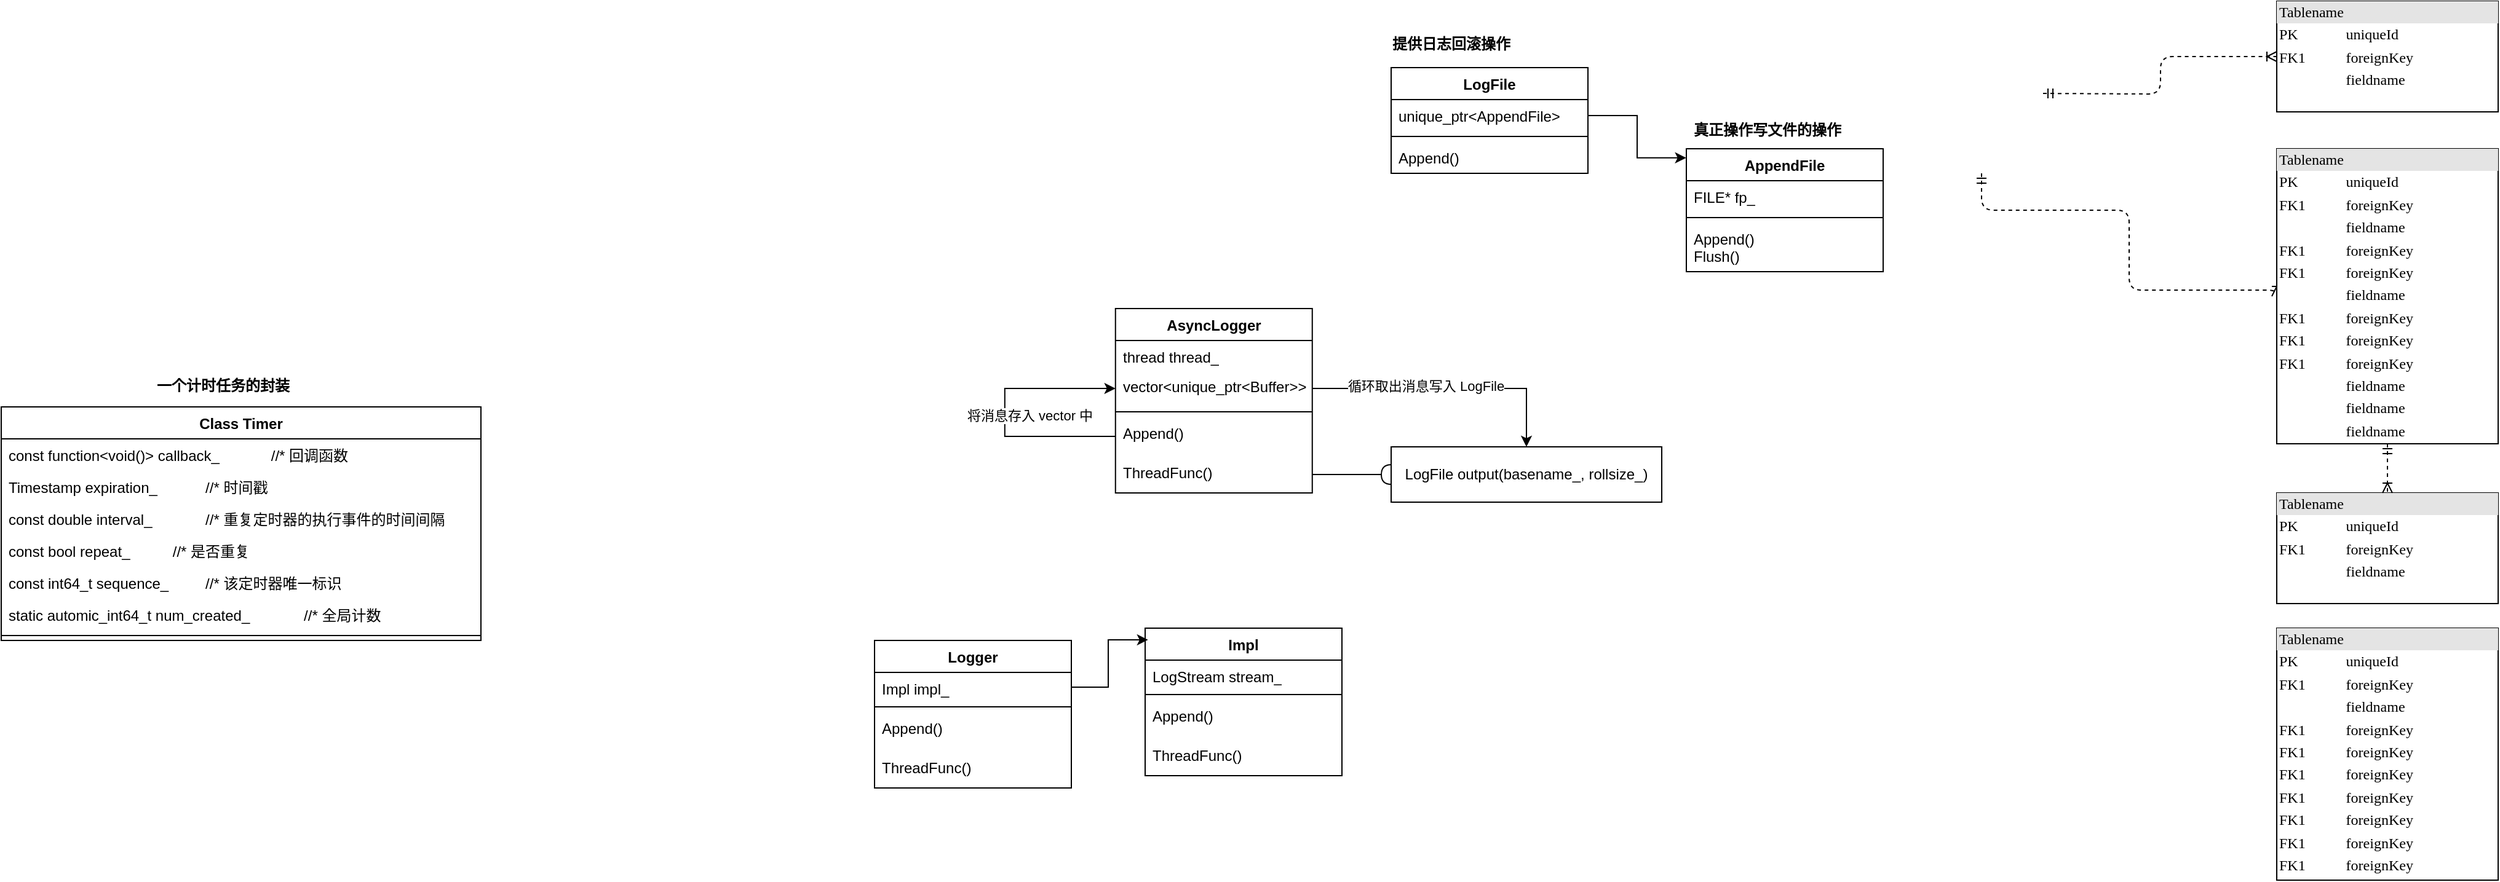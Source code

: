<mxfile version="27.0.1">
  <diagram name="Page-1" id="2ca16b54-16f6-2749-3443-fa8db7711227">
    <mxGraphModel dx="1855" dy="1161" grid="1" gridSize="10" guides="1" tooltips="1" connect="1" arrows="1" fold="1" page="1" pageScale="1" pageWidth="1100" pageHeight="850" background="none" math="0" shadow="0">
      <root>
        <mxCell id="0" />
        <mxCell id="1" parent="0" />
        <mxCell id="2ed32ef02a7f4228-19" style="edgeStyle=orthogonalEdgeStyle;html=1;dashed=1;labelBackgroundColor=none;startArrow=ERmandOne;endArrow=ERoneToMany;fontFamily=Verdana;fontSize=12;align=left;entryX=0;entryY=0.5;" parent="1" target="2ed32ef02a7f4228-10" edge="1">
          <mxGeometry relative="1" as="geometry">
            <Array as="points">
              <mxPoint x="590" y="260" />
              <mxPoint x="710" y="260" />
              <mxPoint x="710" y="325" />
            </Array>
            <mxPoint x="590" y="230" as="sourcePoint" />
          </mxGeometry>
        </mxCell>
        <mxCell id="2ed32ef02a7f4228-20" style="edgeStyle=orthogonalEdgeStyle;html=1;dashed=1;labelBackgroundColor=none;startArrow=ERmandOne;endArrow=ERoneToMany;fontFamily=Verdana;fontSize=12;align=left;" parent="1" target="2ed32ef02a7f4228-11" edge="1">
          <mxGeometry relative="1" as="geometry">
            <mxPoint x="640" y="165" as="sourcePoint" />
          </mxGeometry>
        </mxCell>
        <mxCell id="2ed32ef02a7f4228-6" value="&lt;div style=&quot;box-sizing: border-box ; width: 100% ; background: #e4e4e4 ; padding: 2px&quot;&gt;Tablename&lt;/div&gt;&lt;table style=&quot;width: 100% ; font-size: 1em&quot; cellpadding=&quot;2&quot; cellspacing=&quot;0&quot;&gt;&lt;tbody&gt;&lt;tr&gt;&lt;td&gt;PK&lt;/td&gt;&lt;td&gt;uniqueId&lt;/td&gt;&lt;/tr&gt;&lt;tr&gt;&lt;td&gt;FK1&lt;/td&gt;&lt;td&gt;foreignKey&lt;/td&gt;&lt;/tr&gt;&lt;tr&gt;&lt;td&gt;&lt;/td&gt;&lt;td&gt;fieldname&lt;/td&gt;&lt;/tr&gt;&lt;tr&gt;&lt;td&gt;FK1&lt;br&gt;&lt;/td&gt;&lt;td&gt;foreignKey&lt;br&gt;&lt;/td&gt;&lt;/tr&gt;&lt;tr&gt;&lt;td&gt;FK1&lt;br&gt;&lt;/td&gt;&lt;td&gt;foreignKey&lt;br&gt;&lt;/td&gt;&lt;/tr&gt;&lt;tr&gt;&lt;td&gt;FK1&lt;br&gt;&lt;/td&gt;&lt;td&gt;foreignKey&lt;br&gt;&lt;/td&gt;&lt;/tr&gt;&lt;tr&gt;&lt;td&gt;FK1&lt;br&gt;&lt;/td&gt;&lt;td&gt;foreignKey&lt;br&gt;&lt;/td&gt;&lt;/tr&gt;&lt;tr&gt;&lt;td&gt;FK1&lt;br&gt;&lt;/td&gt;&lt;td&gt;foreignKey&lt;br&gt;&lt;/td&gt;&lt;/tr&gt;&lt;tr&gt;&lt;td&gt;FK1&lt;br&gt;&lt;/td&gt;&lt;td&gt;foreignKey&lt;br&gt;&lt;/td&gt;&lt;/tr&gt;&lt;tr&gt;&lt;td&gt;FK1&lt;br&gt;&lt;/td&gt;&lt;td&gt;foreignKey&lt;br&gt;&lt;/td&gt;&lt;/tr&gt;&lt;/tbody&gt;&lt;/table&gt;" style="verticalAlign=top;align=left;overflow=fill;html=1;rounded=0;shadow=0;comic=0;labelBackgroundColor=none;strokeWidth=1;fontFamily=Verdana;fontSize=12" parent="1" vertex="1">
          <mxGeometry x="830" y="600" width="180" height="205" as="geometry" />
        </mxCell>
        <mxCell id="2ed32ef02a7f4228-9" value="&lt;div style=&quot;box-sizing:border-box;width:100%;background:#e4e4e4;padding:2px;&quot;&gt;Tablename&lt;/div&gt;&lt;table style=&quot;width:100%;font-size:1em;&quot; cellpadding=&quot;2&quot; cellspacing=&quot;0&quot;&gt;&lt;tr&gt;&lt;td&gt;PK&lt;/td&gt;&lt;td&gt;uniqueId&lt;/td&gt;&lt;/tr&gt;&lt;tr&gt;&lt;td&gt;FK1&lt;/td&gt;&lt;td&gt;foreignKey&lt;/td&gt;&lt;/tr&gt;&lt;tr&gt;&lt;td&gt;&lt;/td&gt;&lt;td&gt;fieldname&lt;/td&gt;&lt;/tr&gt;&lt;/table&gt;" style="verticalAlign=top;align=left;overflow=fill;html=1;rounded=0;shadow=0;comic=0;labelBackgroundColor=none;strokeWidth=1;fontFamily=Verdana;fontSize=12" parent="1" vertex="1">
          <mxGeometry x="830" y="490" width="180" height="90" as="geometry" />
        </mxCell>
        <mxCell id="2ed32ef02a7f4228-21" style="edgeStyle=orthogonalEdgeStyle;html=1;entryX=0.5;entryY=0;dashed=1;labelBackgroundColor=none;startArrow=ERmandOne;endArrow=ERoneToMany;fontFamily=Verdana;fontSize=12;align=left;" parent="1" source="2ed32ef02a7f4228-10" target="2ed32ef02a7f4228-9" edge="1">
          <mxGeometry relative="1" as="geometry" />
        </mxCell>
        <mxCell id="2ed32ef02a7f4228-10" value="&lt;div style=&quot;box-sizing: border-box ; width: 100% ; background: #e4e4e4 ; padding: 2px&quot;&gt;Tablename&lt;/div&gt;&lt;table style=&quot;width: 100% ; font-size: 1em&quot; cellpadding=&quot;2&quot; cellspacing=&quot;0&quot;&gt;&lt;tbody&gt;&lt;tr&gt;&lt;td&gt;PK&lt;/td&gt;&lt;td&gt;uniqueId&lt;/td&gt;&lt;/tr&gt;&lt;tr&gt;&lt;td&gt;FK1&lt;/td&gt;&lt;td&gt;foreignKey&lt;/td&gt;&lt;/tr&gt;&lt;tr&gt;&lt;td&gt;&lt;/td&gt;&lt;td&gt;fieldname&lt;/td&gt;&lt;/tr&gt;&lt;tr&gt;&lt;td&gt;FK1&lt;br&gt;&lt;/td&gt;&lt;td&gt;foreignKey&lt;br&gt;&lt;/td&gt;&lt;/tr&gt;&lt;tr&gt;&lt;td&gt;FK1&lt;br&gt;&lt;/td&gt;&lt;td&gt;foreignKey&lt;br&gt;&lt;/td&gt;&lt;/tr&gt;&lt;tr&gt;&lt;td&gt;&lt;br&gt;&lt;/td&gt;&lt;td&gt;fieldname&lt;br&gt;&lt;/td&gt;&lt;/tr&gt;&lt;tr&gt;&lt;td&gt;FK1&lt;br&gt;&lt;/td&gt;&lt;td&gt;foreignKey&lt;br&gt;&lt;/td&gt;&lt;/tr&gt;&lt;tr&gt;&lt;td&gt;FK1&lt;br&gt;&lt;/td&gt;&lt;td&gt;foreignKey&lt;br&gt;&lt;/td&gt;&lt;/tr&gt;&lt;tr&gt;&lt;td&gt;FK1&lt;br&gt;&lt;/td&gt;&lt;td&gt;foreignKey&lt;br&gt;&lt;/td&gt;&lt;/tr&gt;&lt;tr&gt;&lt;td&gt;&lt;br&gt;&lt;/td&gt;&lt;td&gt;fieldname&lt;br&gt;&lt;/td&gt;&lt;/tr&gt;&lt;tr&gt;&lt;td&gt;&lt;br&gt;&lt;/td&gt;&lt;td&gt;fieldname&lt;br&gt;&lt;/td&gt;&lt;/tr&gt;&lt;tr&gt;&lt;td&gt;&lt;br&gt;&lt;/td&gt;&lt;td&gt;fieldname&lt;br&gt;&lt;/td&gt;&lt;/tr&gt;&lt;/tbody&gt;&lt;/table&gt;" style="verticalAlign=top;align=left;overflow=fill;html=1;rounded=0;shadow=0;comic=0;labelBackgroundColor=none;strokeWidth=1;fontFamily=Verdana;fontSize=12" parent="1" vertex="1">
          <mxGeometry x="830" y="210" width="180" height="240" as="geometry" />
        </mxCell>
        <mxCell id="2ed32ef02a7f4228-11" value="&lt;div style=&quot;box-sizing:border-box;width:100%;background:#e4e4e4;padding:2px;&quot;&gt;Tablename&lt;/div&gt;&lt;table style=&quot;width:100%;font-size:1em;&quot; cellpadding=&quot;2&quot; cellspacing=&quot;0&quot;&gt;&lt;tr&gt;&lt;td&gt;PK&lt;/td&gt;&lt;td&gt;uniqueId&lt;/td&gt;&lt;/tr&gt;&lt;tr&gt;&lt;td&gt;FK1&lt;/td&gt;&lt;td&gt;foreignKey&lt;/td&gt;&lt;/tr&gt;&lt;tr&gt;&lt;td&gt;&lt;/td&gt;&lt;td&gt;fieldname&lt;/td&gt;&lt;/tr&gt;&lt;/table&gt;" style="verticalAlign=top;align=left;overflow=fill;html=1;rounded=0;shadow=0;comic=0;labelBackgroundColor=none;strokeWidth=1;fontFamily=Verdana;fontSize=12" parent="1" vertex="1">
          <mxGeometry x="830" y="90" width="180" height="90" as="geometry" />
        </mxCell>
        <mxCell id="eg7fZ7Qx4ifohQcsQK5a-2" value="LogFile" style="swimlane;fontStyle=1;align=center;verticalAlign=top;childLayout=stackLayout;horizontal=1;startSize=26;horizontalStack=0;resizeParent=1;resizeParentMax=0;resizeLast=0;collapsible=1;marginBottom=0;whiteSpace=wrap;html=1;" parent="1" vertex="1">
          <mxGeometry x="110" y="144" width="160" height="86" as="geometry">
            <mxRectangle x="110" y="144" width="80" height="30" as="alternateBounds" />
          </mxGeometry>
        </mxCell>
        <mxCell id="eg7fZ7Qx4ifohQcsQK5a-3" value="unique_ptr&amp;lt;AppendFile&amp;gt;&amp;nbsp;" style="text;strokeColor=none;fillColor=none;align=left;verticalAlign=top;spacingLeft=4;spacingRight=4;overflow=hidden;rotatable=0;points=[[0,0.5],[1,0.5]];portConstraint=eastwest;whiteSpace=wrap;html=1;" parent="eg7fZ7Qx4ifohQcsQK5a-2" vertex="1">
          <mxGeometry y="26" width="160" height="26" as="geometry" />
        </mxCell>
        <mxCell id="eg7fZ7Qx4ifohQcsQK5a-4" value="" style="line;strokeWidth=1;fillColor=none;align=left;verticalAlign=middle;spacingTop=-1;spacingLeft=3;spacingRight=3;rotatable=0;labelPosition=right;points=[];portConstraint=eastwest;strokeColor=inherit;" parent="eg7fZ7Qx4ifohQcsQK5a-2" vertex="1">
          <mxGeometry y="52" width="160" height="8" as="geometry" />
        </mxCell>
        <mxCell id="eg7fZ7Qx4ifohQcsQK5a-5" value="Append()" style="text;strokeColor=none;fillColor=none;align=left;verticalAlign=top;spacingLeft=4;spacingRight=4;overflow=hidden;rotatable=0;points=[[0,0.5],[1,0.5]];portConstraint=eastwest;whiteSpace=wrap;html=1;" parent="eg7fZ7Qx4ifohQcsQK5a-2" vertex="1">
          <mxGeometry y="60" width="160" height="26" as="geometry" />
        </mxCell>
        <mxCell id="eg7fZ7Qx4ifohQcsQK5a-7" value="提供日志回滚操作" style="text;strokeColor=none;fillColor=none;align=left;verticalAlign=middle;spacingLeft=4;spacingRight=4;overflow=hidden;points=[[0,0.5],[1,0.5]];portConstraint=eastwest;rotatable=0;whiteSpace=wrap;html=1;fontStyle=1;fontFamily=Lucida Console;" parent="1" vertex="1">
          <mxGeometry x="105" y="110" width="170" height="30" as="geometry" />
        </mxCell>
        <mxCell id="eg7fZ7Qx4ifohQcsQK5a-8" value="AppendFile" style="swimlane;fontStyle=1;align=center;verticalAlign=top;childLayout=stackLayout;horizontal=1;startSize=26;horizontalStack=0;resizeParent=1;resizeParentMax=0;resizeLast=0;collapsible=1;marginBottom=0;whiteSpace=wrap;html=1;" parent="1" vertex="1">
          <mxGeometry x="350" y="210" width="160" height="100" as="geometry">
            <mxRectangle x="110" y="144" width="80" height="30" as="alternateBounds" />
          </mxGeometry>
        </mxCell>
        <mxCell id="eg7fZ7Qx4ifohQcsQK5a-9" value="FILE* fp_" style="text;strokeColor=none;fillColor=none;align=left;verticalAlign=top;spacingLeft=4;spacingRight=4;overflow=hidden;rotatable=0;points=[[0,0.5],[1,0.5]];portConstraint=eastwest;whiteSpace=wrap;html=1;" parent="eg7fZ7Qx4ifohQcsQK5a-8" vertex="1">
          <mxGeometry y="26" width="160" height="26" as="geometry" />
        </mxCell>
        <mxCell id="eg7fZ7Qx4ifohQcsQK5a-10" value="" style="line;strokeWidth=1;fillColor=none;align=left;verticalAlign=middle;spacingTop=-1;spacingLeft=3;spacingRight=3;rotatable=0;labelPosition=right;points=[];portConstraint=eastwest;strokeColor=inherit;" parent="eg7fZ7Qx4ifohQcsQK5a-8" vertex="1">
          <mxGeometry y="52" width="160" height="8" as="geometry" />
        </mxCell>
        <mxCell id="eg7fZ7Qx4ifohQcsQK5a-11" value="Append()&lt;div&gt;Flush()&lt;/div&gt;" style="text;strokeColor=none;fillColor=none;align=left;verticalAlign=top;spacingLeft=4;spacingRight=4;overflow=hidden;rotatable=0;points=[[0,0.5],[1,0.5]];portConstraint=eastwest;whiteSpace=wrap;html=1;" parent="eg7fZ7Qx4ifohQcsQK5a-8" vertex="1">
          <mxGeometry y="60" width="160" height="40" as="geometry" />
        </mxCell>
        <mxCell id="eg7fZ7Qx4ifohQcsQK5a-14" style="edgeStyle=orthogonalEdgeStyle;rounded=0;orthogonalLoop=1;jettySize=auto;html=1;entryX=-0.001;entryY=0.074;entryDx=0;entryDy=0;entryPerimeter=0;" parent="1" source="eg7fZ7Qx4ifohQcsQK5a-3" target="eg7fZ7Qx4ifohQcsQK5a-8" edge="1">
          <mxGeometry relative="1" as="geometry" />
        </mxCell>
        <mxCell id="eg7fZ7Qx4ifohQcsQK5a-15" value="&lt;b&gt;真正操作写文件的操作&lt;/b&gt;" style="text;strokeColor=none;fillColor=none;align=left;verticalAlign=middle;spacingLeft=4;spacingRight=4;overflow=hidden;points=[[0,0.5],[1,0.5]];portConstraint=eastwest;rotatable=0;whiteSpace=wrap;html=1;fontFamily=Lucida Console;" parent="1" vertex="1">
          <mxGeometry x="350" y="180" width="170" height="30" as="geometry" />
        </mxCell>
        <mxCell id="eg7fZ7Qx4ifohQcsQK5a-16" value="AsyncLogger" style="swimlane;fontStyle=1;align=center;verticalAlign=top;childLayout=stackLayout;horizontal=1;startSize=26;horizontalStack=0;resizeParent=1;resizeParentMax=0;resizeLast=0;collapsible=1;marginBottom=0;whiteSpace=wrap;html=1;" parent="1" vertex="1">
          <mxGeometry x="-114.12" y="340" width="160" height="150" as="geometry">
            <mxRectangle x="110" y="144" width="80" height="30" as="alternateBounds" />
          </mxGeometry>
        </mxCell>
        <mxCell id="eg7fZ7Qx4ifohQcsQK5a-17" value="&lt;div&gt;thread thread_&lt;br&gt;&lt;/div&gt;" style="text;strokeColor=none;fillColor=none;align=left;verticalAlign=top;spacingLeft=4;spacingRight=4;overflow=hidden;rotatable=0;points=[[0,0.5],[1,0.5]];portConstraint=eastwest;whiteSpace=wrap;html=1;" parent="eg7fZ7Qx4ifohQcsQK5a-16" vertex="1">
          <mxGeometry y="26" width="160" height="24" as="geometry" />
        </mxCell>
        <mxCell id="eg7fZ7Qx4ifohQcsQK5a-21" value="&lt;span style=&quot;background-color: transparent;&quot;&gt;vector&amp;lt;unique_ptr&amp;lt;Buffer&amp;gt;&amp;gt;&lt;/span&gt;" style="text;strokeColor=none;fillColor=none;align=left;verticalAlign=top;spacingLeft=4;spacingRight=4;overflow=hidden;rotatable=0;points=[[0,0.5],[1,0.5]];portConstraint=eastwest;whiteSpace=wrap;html=1;" parent="eg7fZ7Qx4ifohQcsQK5a-16" vertex="1">
          <mxGeometry y="50" width="160" height="30" as="geometry" />
        </mxCell>
        <mxCell id="eg7fZ7Qx4ifohQcsQK5a-18" value="" style="line;strokeWidth=1;fillColor=none;align=left;verticalAlign=middle;spacingTop=-1;spacingLeft=3;spacingRight=3;rotatable=0;labelPosition=right;points=[];portConstraint=eastwest;strokeColor=inherit;" parent="eg7fZ7Qx4ifohQcsQK5a-16" vertex="1">
          <mxGeometry y="80" width="160" height="8" as="geometry" />
        </mxCell>
        <mxCell id="eg7fZ7Qx4ifohQcsQK5a-32" style="edgeStyle=orthogonalEdgeStyle;rounded=0;orthogonalLoop=1;jettySize=auto;html=1;entryX=0;entryY=0.5;entryDx=0;entryDy=0;exitX=0;exitY=0.5;exitDx=0;exitDy=0;" parent="eg7fZ7Qx4ifohQcsQK5a-16" source="eg7fZ7Qx4ifohQcsQK5a-19" target="eg7fZ7Qx4ifohQcsQK5a-21" edge="1">
          <mxGeometry relative="1" as="geometry">
            <mxPoint y="70" as="targetPoint" />
            <Array as="points">
              <mxPoint x="-90" y="104" />
              <mxPoint x="-90" y="65" />
            </Array>
          </mxGeometry>
        </mxCell>
        <mxCell id="eg7fZ7Qx4ifohQcsQK5a-33" value="将消息存入 vector 中" style="edgeLabel;html=1;align=center;verticalAlign=middle;resizable=0;points=[];" parent="eg7fZ7Qx4ifohQcsQK5a-32" vertex="1" connectable="0">
          <mxGeometry x="-0.11" relative="1" as="geometry">
            <mxPoint x="20" y="-10" as="offset" />
          </mxGeometry>
        </mxCell>
        <mxCell id="eg7fZ7Qx4ifohQcsQK5a-19" value="Append()" style="text;strokeColor=none;fillColor=none;align=left;verticalAlign=top;spacingLeft=4;spacingRight=4;overflow=hidden;rotatable=0;points=[[0,0.5],[1,0.5]];portConstraint=eastwest;whiteSpace=wrap;html=1;" parent="eg7fZ7Qx4ifohQcsQK5a-16" vertex="1">
          <mxGeometry y="88" width="160" height="32" as="geometry" />
        </mxCell>
        <mxCell id="eg7fZ7Qx4ifohQcsQK5a-24" value="ThreadFunc()" style="text;strokeColor=none;fillColor=none;align=left;verticalAlign=top;spacingLeft=4;spacingRight=4;overflow=hidden;rotatable=0;points=[[0,0.5],[1,0.5]];portConstraint=eastwest;whiteSpace=wrap;html=1;" parent="eg7fZ7Qx4ifohQcsQK5a-16" vertex="1">
          <mxGeometry y="120" width="160" height="30" as="geometry" />
        </mxCell>
        <mxCell id="eg7fZ7Qx4ifohQcsQK5a-27" value="LogFile output(basename_, rollsize_)" style="html=1;whiteSpace=wrap;" parent="1" vertex="1">
          <mxGeometry x="110" y="452.5" width="220" height="45" as="geometry" />
        </mxCell>
        <mxCell id="eg7fZ7Qx4ifohQcsQK5a-38" style="edgeStyle=orthogonalEdgeStyle;rounded=0;orthogonalLoop=1;jettySize=auto;html=1;entryX=0.5;entryY=0;entryDx=0;entryDy=0;" parent="1" source="eg7fZ7Qx4ifohQcsQK5a-21" target="eg7fZ7Qx4ifohQcsQK5a-27" edge="1">
          <mxGeometry relative="1" as="geometry">
            <mxPoint x="190" y="430" as="targetPoint" />
          </mxGeometry>
        </mxCell>
        <mxCell id="eg7fZ7Qx4ifohQcsQK5a-41" value="循环取出消息写入 LogFile" style="edgeLabel;html=1;align=center;verticalAlign=middle;resizable=0;points=[];" parent="eg7fZ7Qx4ifohQcsQK5a-38" vertex="1" connectable="0">
          <mxGeometry x="-0.175" y="2" relative="1" as="geometry">
            <mxPoint as="offset" />
          </mxGeometry>
        </mxCell>
        <mxCell id="eg7fZ7Qx4ifohQcsQK5a-42" value="" style="rounded=0;orthogonalLoop=1;jettySize=auto;html=1;endArrow=halfCircle;endFill=0;endSize=6;strokeWidth=1;sketch=0;fontSize=12;curved=1;entryX=0;entryY=0.5;entryDx=0;entryDy=0;" parent="1" source="eg7fZ7Qx4ifohQcsQK5a-24" target="eg7fZ7Qx4ifohQcsQK5a-27" edge="1">
          <mxGeometry relative="1" as="geometry">
            <mxPoint x="155" y="525" as="sourcePoint" />
            <mxPoint x="150" y="470" as="targetPoint" />
          </mxGeometry>
        </mxCell>
        <mxCell id="eg7fZ7Qx4ifohQcsQK5a-43" value="" style="ellipse;whiteSpace=wrap;html=1;align=center;aspect=fixed;fillColor=none;strokeColor=none;resizable=0;perimeter=centerPerimeter;rotatable=0;allowArrows=0;points=[];outlineConnect=1;" parent="1" vertex="1">
          <mxGeometry x="65" y="520" width="10" height="10" as="geometry" />
        </mxCell>
        <mxCell id="eg7fZ7Qx4ifohQcsQK5a-44" value="Logger" style="swimlane;fontStyle=1;align=center;verticalAlign=top;childLayout=stackLayout;horizontal=1;startSize=26;horizontalStack=0;resizeParent=1;resizeParentMax=0;resizeLast=0;collapsible=1;marginBottom=0;whiteSpace=wrap;html=1;" parent="1" vertex="1">
          <mxGeometry x="-310" y="610" width="160" height="120" as="geometry">
            <mxRectangle x="110" y="144" width="80" height="30" as="alternateBounds" />
          </mxGeometry>
        </mxCell>
        <mxCell id="eg7fZ7Qx4ifohQcsQK5a-45" value="Impl impl_" style="text;strokeColor=none;fillColor=none;align=left;verticalAlign=top;spacingLeft=4;spacingRight=4;overflow=hidden;rotatable=0;points=[[0,0.5],[1,0.5]];portConstraint=eastwest;whiteSpace=wrap;html=1;" parent="eg7fZ7Qx4ifohQcsQK5a-44" vertex="1">
          <mxGeometry y="26" width="160" height="24" as="geometry" />
        </mxCell>
        <mxCell id="eg7fZ7Qx4ifohQcsQK5a-47" value="" style="line;strokeWidth=1;fillColor=none;align=left;verticalAlign=middle;spacingTop=-1;spacingLeft=3;spacingRight=3;rotatable=0;labelPosition=right;points=[];portConstraint=eastwest;strokeColor=inherit;" parent="eg7fZ7Qx4ifohQcsQK5a-44" vertex="1">
          <mxGeometry y="50" width="160" height="8" as="geometry" />
        </mxCell>
        <mxCell id="eg7fZ7Qx4ifohQcsQK5a-50" value="Append()" style="text;strokeColor=none;fillColor=none;align=left;verticalAlign=top;spacingLeft=4;spacingRight=4;overflow=hidden;rotatable=0;points=[[0,0.5],[1,0.5]];portConstraint=eastwest;whiteSpace=wrap;html=1;" parent="eg7fZ7Qx4ifohQcsQK5a-44" vertex="1">
          <mxGeometry y="58" width="160" height="32" as="geometry" />
        </mxCell>
        <mxCell id="eg7fZ7Qx4ifohQcsQK5a-51" value="ThreadFunc()" style="text;strokeColor=none;fillColor=none;align=left;verticalAlign=top;spacingLeft=4;spacingRight=4;overflow=hidden;rotatable=0;points=[[0,0.5],[1,0.5]];portConstraint=eastwest;whiteSpace=wrap;html=1;" parent="eg7fZ7Qx4ifohQcsQK5a-44" vertex="1">
          <mxGeometry y="90" width="160" height="30" as="geometry" />
        </mxCell>
        <mxCell id="eg7fZ7Qx4ifohQcsQK5a-52" value="" style="ellipse;whiteSpace=wrap;html=1;align=center;aspect=fixed;fillColor=none;strokeColor=none;resizable=0;perimeter=centerPerimeter;rotatable=0;allowArrows=0;points=[];outlineConnect=1;" parent="1" vertex="1">
          <mxGeometry x="-35.88" y="655" width="10" height="10" as="geometry" />
        </mxCell>
        <mxCell id="eg7fZ7Qx4ifohQcsQK5a-53" value="Impl" style="swimlane;fontStyle=1;align=center;verticalAlign=top;childLayout=stackLayout;horizontal=1;startSize=26;horizontalStack=0;resizeParent=1;resizeParentMax=0;resizeLast=0;collapsible=1;marginBottom=0;whiteSpace=wrap;html=1;" parent="1" vertex="1">
          <mxGeometry x="-90" y="600" width="160" height="120" as="geometry">
            <mxRectangle x="110" y="144" width="80" height="30" as="alternateBounds" />
          </mxGeometry>
        </mxCell>
        <mxCell id="eg7fZ7Qx4ifohQcsQK5a-54" value="&lt;div&gt;LogStream stream_&lt;/div&gt;" style="text;strokeColor=none;fillColor=none;align=left;verticalAlign=top;spacingLeft=4;spacingRight=4;overflow=hidden;rotatable=0;points=[[0,0.5],[1,0.5]];portConstraint=eastwest;whiteSpace=wrap;html=1;" parent="eg7fZ7Qx4ifohQcsQK5a-53" vertex="1">
          <mxGeometry y="26" width="160" height="24" as="geometry" />
        </mxCell>
        <mxCell id="eg7fZ7Qx4ifohQcsQK5a-56" value="" style="line;strokeWidth=1;fillColor=none;align=left;verticalAlign=middle;spacingTop=-1;spacingLeft=3;spacingRight=3;rotatable=0;labelPosition=right;points=[];portConstraint=eastwest;strokeColor=inherit;" parent="eg7fZ7Qx4ifohQcsQK5a-53" vertex="1">
          <mxGeometry y="50" width="160" height="8" as="geometry" />
        </mxCell>
        <mxCell id="eg7fZ7Qx4ifohQcsQK5a-57" value="Append()" style="text;strokeColor=none;fillColor=none;align=left;verticalAlign=top;spacingLeft=4;spacingRight=4;overflow=hidden;rotatable=0;points=[[0,0.5],[1,0.5]];portConstraint=eastwest;whiteSpace=wrap;html=1;" parent="eg7fZ7Qx4ifohQcsQK5a-53" vertex="1">
          <mxGeometry y="58" width="160" height="32" as="geometry" />
        </mxCell>
        <mxCell id="eg7fZ7Qx4ifohQcsQK5a-58" value="ThreadFunc()" style="text;strokeColor=none;fillColor=none;align=left;verticalAlign=top;spacingLeft=4;spacingRight=4;overflow=hidden;rotatable=0;points=[[0,0.5],[1,0.5]];portConstraint=eastwest;whiteSpace=wrap;html=1;" parent="eg7fZ7Qx4ifohQcsQK5a-53" vertex="1">
          <mxGeometry y="90" width="160" height="30" as="geometry" />
        </mxCell>
        <mxCell id="eg7fZ7Qx4ifohQcsQK5a-59" style="edgeStyle=orthogonalEdgeStyle;rounded=0;orthogonalLoop=1;jettySize=auto;html=1;entryX=0.015;entryY=0.079;entryDx=0;entryDy=0;entryPerimeter=0;" parent="1" source="eg7fZ7Qx4ifohQcsQK5a-45" target="eg7fZ7Qx4ifohQcsQK5a-53" edge="1">
          <mxGeometry relative="1" as="geometry" />
        </mxCell>
        <mxCell id="OOnRTSh6GD4LPhkBgmr7-1" value="Class Timer" style="swimlane;fontStyle=1;align=center;verticalAlign=top;childLayout=stackLayout;horizontal=1;startSize=26;horizontalStack=0;resizeParent=1;resizeParentMax=0;resizeLast=0;collapsible=1;marginBottom=0;whiteSpace=wrap;html=1;" vertex="1" parent="1">
          <mxGeometry x="-1020" y="420" width="390" height="190" as="geometry" />
        </mxCell>
        <mxCell id="OOnRTSh6GD4LPhkBgmr7-2" value="const function&amp;lt;void()&amp;gt; callback_&lt;span style=&quot;white-space: pre;&quot;&gt;&#x9;&lt;/span&gt;&lt;span style=&quot;white-space: pre;&quot;&gt;&#x9;&lt;/span&gt;//* 回调函数" style="text;strokeColor=none;fillColor=none;align=left;verticalAlign=top;spacingLeft=4;spacingRight=4;overflow=hidden;rotatable=0;points=[[0,0.5],[1,0.5]];portConstraint=eastwest;whiteSpace=wrap;html=1;" vertex="1" parent="OOnRTSh6GD4LPhkBgmr7-1">
          <mxGeometry y="26" width="390" height="26" as="geometry" />
        </mxCell>
        <mxCell id="OOnRTSh6GD4LPhkBgmr7-5" value="Timestamp expiration_&lt;span style=&quot;white-space: pre;&quot;&gt;&#x9;&lt;/span&gt;&lt;span style=&quot;white-space: pre;&quot;&gt;&#x9;&lt;/span&gt;//* 时间戳" style="text;strokeColor=none;fillColor=none;align=left;verticalAlign=top;spacingLeft=4;spacingRight=4;overflow=hidden;rotatable=0;points=[[0,0.5],[1,0.5]];portConstraint=eastwest;whiteSpace=wrap;html=1;" vertex="1" parent="OOnRTSh6GD4LPhkBgmr7-1">
          <mxGeometry y="52" width="390" height="26" as="geometry" />
        </mxCell>
        <mxCell id="OOnRTSh6GD4LPhkBgmr7-6" value="const double interval_&lt;span style=&quot;white-space: pre;&quot;&gt;&#x9;&lt;span style=&quot;white-space: pre;&quot;&gt;&#x9;&lt;/span&gt;//*&lt;/span&gt;&amp;nbsp;重复定时器的执行事件的时间间隔&lt;span style=&quot;white-space: pre;&quot;&gt;&#x9;&lt;/span&gt;" style="text;strokeColor=none;fillColor=none;align=left;verticalAlign=top;spacingLeft=4;spacingRight=4;overflow=hidden;rotatable=0;points=[[0,0.5],[1,0.5]];portConstraint=eastwest;whiteSpace=wrap;html=1;" vertex="1" parent="OOnRTSh6GD4LPhkBgmr7-1">
          <mxGeometry y="78" width="390" height="26" as="geometry" />
        </mxCell>
        <mxCell id="OOnRTSh6GD4LPhkBgmr7-7" value="const bool repeat_&lt;span style=&quot;white-space: pre;&quot;&gt;&#x9;&lt;span style=&quot;white-space: pre;&quot;&gt;&#x9;&lt;/span&gt;//*&lt;/span&gt;&amp;nbsp;是否重复&lt;span style=&quot;white-space: pre;&quot;&gt;&#x9;&lt;/span&gt;" style="text;strokeColor=none;fillColor=none;align=left;verticalAlign=top;spacingLeft=4;spacingRight=4;overflow=hidden;rotatable=0;points=[[0,0.5],[1,0.5]];portConstraint=eastwest;whiteSpace=wrap;html=1;" vertex="1" parent="OOnRTSh6GD4LPhkBgmr7-1">
          <mxGeometry y="104" width="390" height="26" as="geometry" />
        </mxCell>
        <mxCell id="OOnRTSh6GD4LPhkBgmr7-8" value="const int64_t sequence_&lt;span style=&quot;white-space: pre;&quot;&gt;&#x9;&lt;span style=&quot;white-space: pre;&quot;&gt;&#x9;&lt;/span&gt;//*&lt;/span&gt;&amp;nbsp;该定时器唯一标识&lt;span style=&quot;white-space: pre;&quot;&gt;&#x9;&lt;/span&gt;" style="text;strokeColor=none;fillColor=none;align=left;verticalAlign=top;spacingLeft=4;spacingRight=4;overflow=hidden;rotatable=0;points=[[0,0.5],[1,0.5]];portConstraint=eastwest;whiteSpace=wrap;html=1;" vertex="1" parent="OOnRTSh6GD4LPhkBgmr7-1">
          <mxGeometry y="130" width="390" height="26" as="geometry" />
        </mxCell>
        <mxCell id="OOnRTSh6GD4LPhkBgmr7-9" value="static automic_int64_t num_created_&lt;span style=&quot;white-space: pre;&quot;&gt;&#x9;&lt;span style=&quot;white-space: pre;&quot;&gt;&#x9;&lt;/span&gt;//*&lt;/span&gt;&amp;nbsp;全局计数&lt;span style=&quot;white-space: pre;&quot;&gt;&#x9;&lt;/span&gt;" style="text;strokeColor=none;fillColor=none;align=left;verticalAlign=top;spacingLeft=4;spacingRight=4;overflow=hidden;rotatable=0;points=[[0,0.5],[1,0.5]];portConstraint=eastwest;whiteSpace=wrap;html=1;" vertex="1" parent="OOnRTSh6GD4LPhkBgmr7-1">
          <mxGeometry y="156" width="390" height="26" as="geometry" />
        </mxCell>
        <mxCell id="OOnRTSh6GD4LPhkBgmr7-3" value="" style="line;strokeWidth=1;fillColor=none;align=left;verticalAlign=middle;spacingTop=-1;spacingLeft=3;spacingRight=3;rotatable=0;labelPosition=right;points=[];portConstraint=eastwest;strokeColor=inherit;" vertex="1" parent="OOnRTSh6GD4LPhkBgmr7-1">
          <mxGeometry y="182" width="390" height="8" as="geometry" />
        </mxCell>
        <mxCell id="OOnRTSh6GD4LPhkBgmr7-10" value="一个计时任务的封装" style="text;align=center;fontStyle=1;verticalAlign=middle;spacingLeft=3;spacingRight=3;strokeColor=none;rotatable=0;points=[[0,0.5],[1,0.5]];portConstraint=eastwest;html=1;" vertex="1" parent="1">
          <mxGeometry x="-880" y="390" width="80" height="26" as="geometry" />
        </mxCell>
      </root>
    </mxGraphModel>
  </diagram>
</mxfile>
